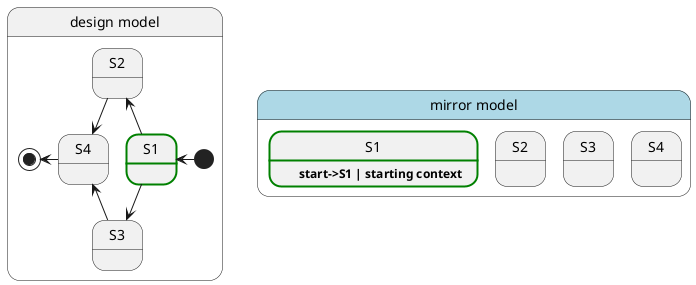 @startuml

state "design model" as designedmodel {
    state S1 ##[bold]green
    state S2
    state S3
    state S4


    [*] -left-> S1
    S1 -up-> S2
    S1 -down-> S3
    S2 -down-> S4
    S3 -up-> S4
    S4 -left-> [*]
}

state "mirror model" as mirror#lightblue{

    state "S1" as MS1 ##[bold]green : \t**start->S1 | starting context** 
    state "S2" as MS2 : \t
    state "S3" as MS3 : \t
    state "S4" as MS4 : \t

}

@enduml
